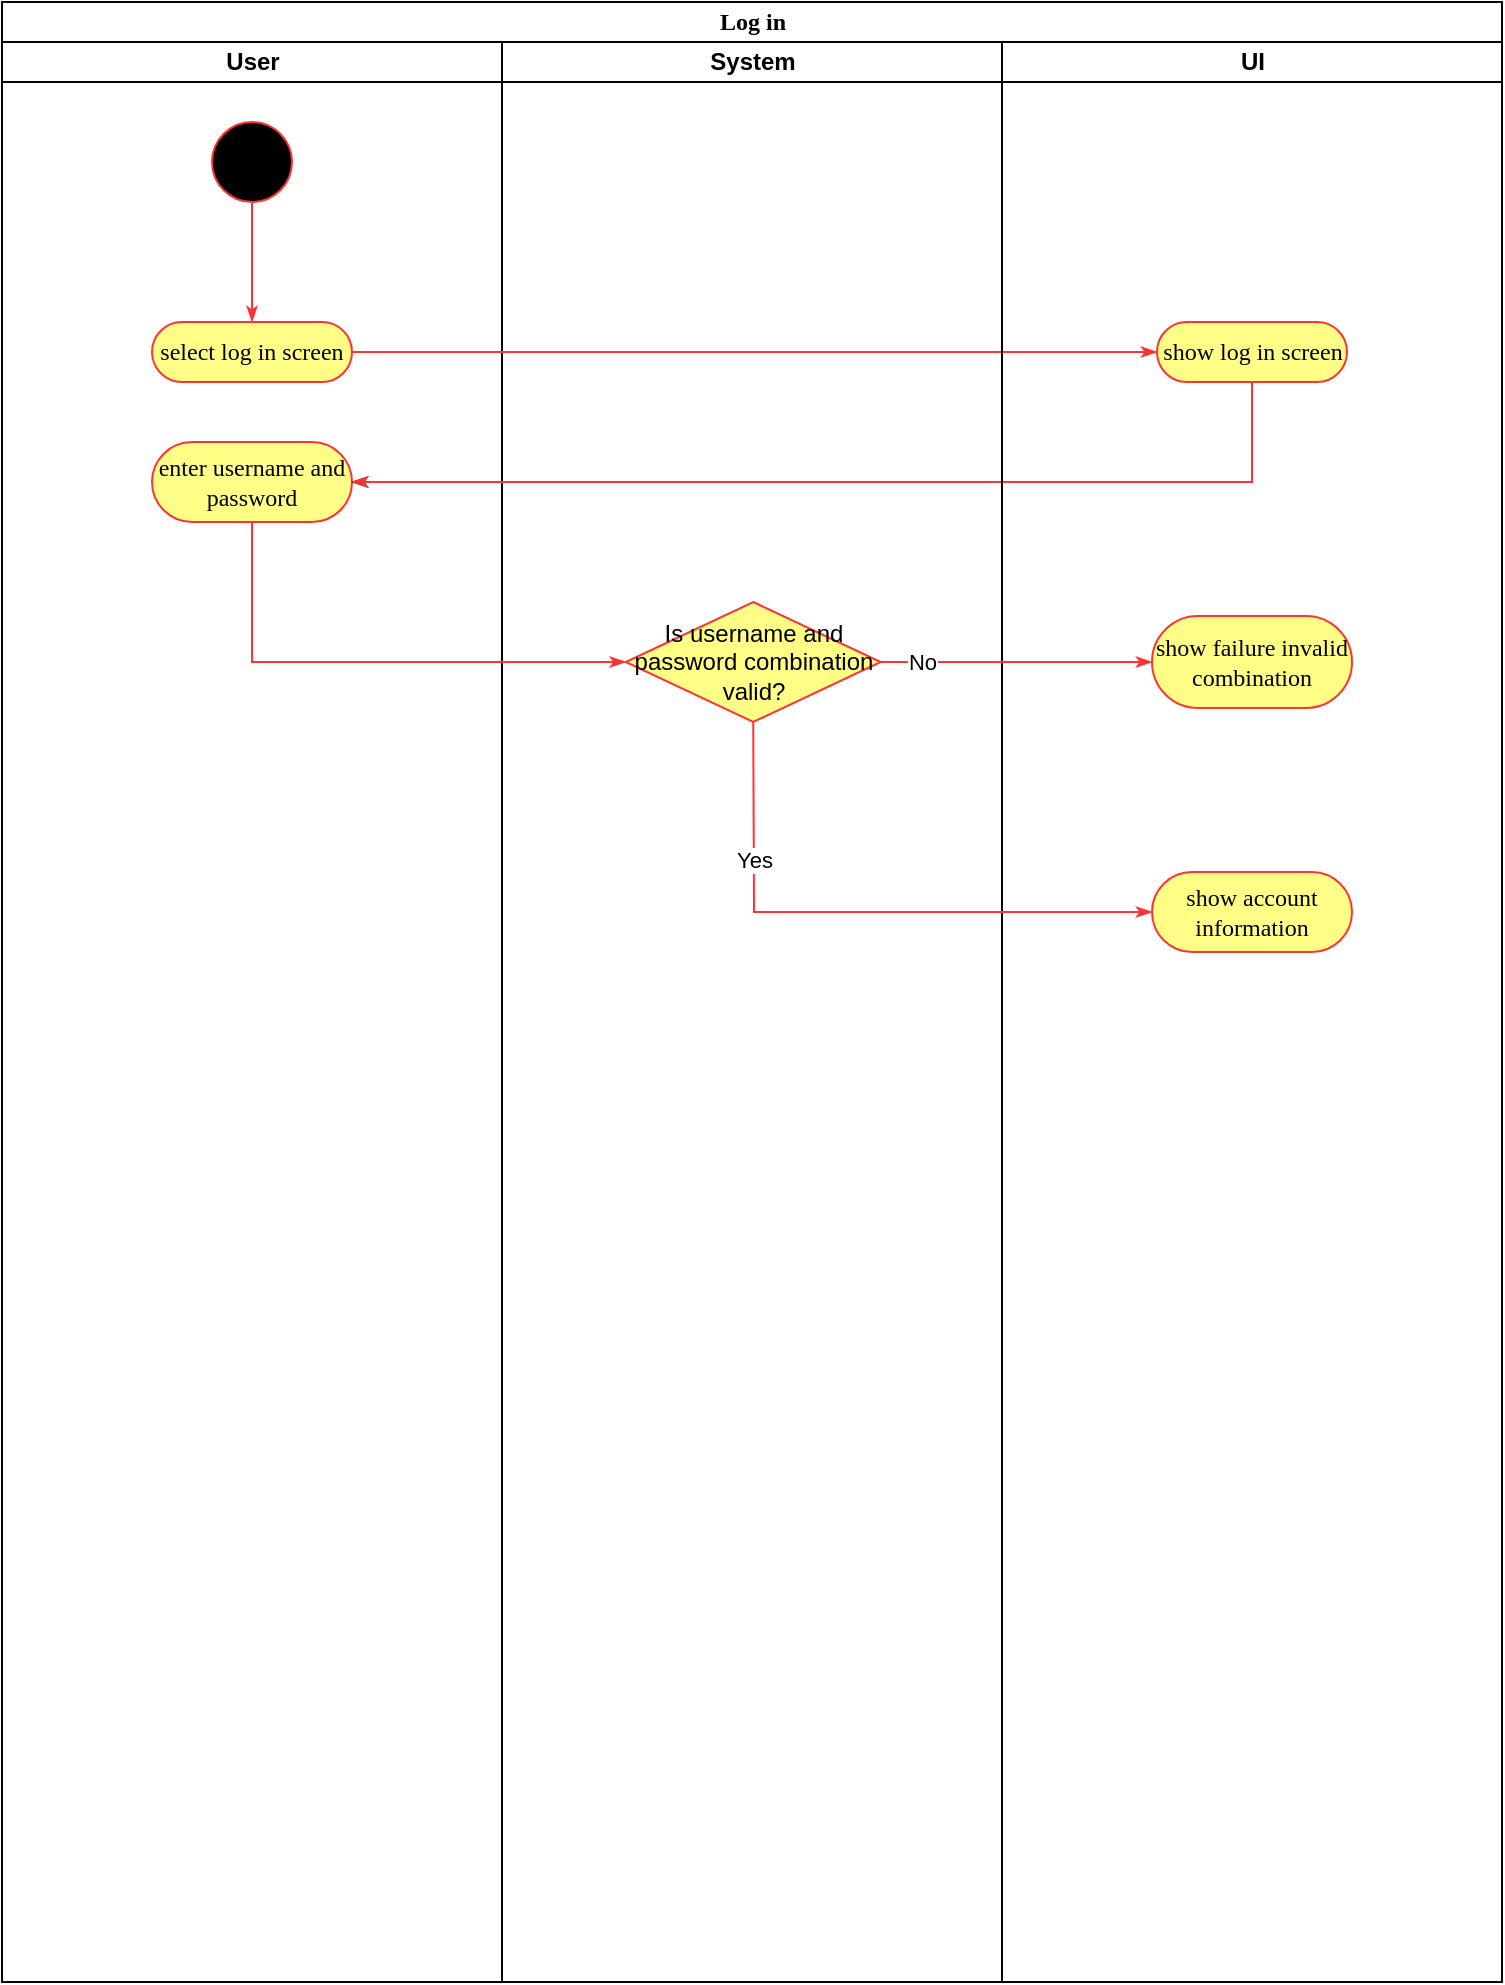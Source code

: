 <mxfile version="13.10.0" type="device"><diagram name="Page-1" id="0783ab3e-0a74-02c8-0abd-f7b4e66b4bec"><mxGraphModel dx="1185" dy="662" grid="1" gridSize="10" guides="1" tooltips="1" connect="1" arrows="1" fold="1" page="1" pageScale="1" pageWidth="850" pageHeight="1100" math="0" shadow="0"><root><mxCell id="0"/><mxCell id="1" parent="0"/><mxCell id="1c1d494c118603dd-1" value="Log in" style="swimlane;html=1;childLayout=stackLayout;startSize=20;rounded=0;shadow=0;comic=0;labelBackgroundColor=none;strokeWidth=1;fontFamily=Verdana;fontSize=12;align=center;" parent="1" vertex="1"><mxGeometry x="40" y="10" width="750" height="990" as="geometry"/></mxCell><mxCell id="1c1d494c118603dd-2" value="User" style="swimlane;html=1;startSize=20;" parent="1c1d494c118603dd-1" vertex="1"><mxGeometry y="20" width="250" height="970" as="geometry"/></mxCell><mxCell id="60571a20871a0731-4" value="" style="ellipse;whiteSpace=wrap;html=1;rounded=0;shadow=0;comic=0;labelBackgroundColor=none;strokeWidth=1;fontFamily=Verdana;fontSize=12;align=center;strokeColor=#FF3333;fillColor=#000000;" parent="1c1d494c118603dd-2" vertex="1"><mxGeometry x="105" y="40" width="40" height="40" as="geometry"/></mxCell><mxCell id="60571a20871a0731-8" value="select log in screen" style="rounded=1;whiteSpace=wrap;html=1;shadow=0;comic=0;labelBackgroundColor=none;strokeWidth=1;fontFamily=Verdana;fontSize=12;align=center;arcSize=50;fillColor=#ffff88;strokeColor=#FF3333;" parent="1c1d494c118603dd-2" vertex="1"><mxGeometry x="75" y="140" width="100" height="30" as="geometry"/></mxCell><mxCell id="1c1d494c118603dd-27" style="edgeStyle=orthogonalEdgeStyle;rounded=0;html=1;labelBackgroundColor=none;startArrow=none;startFill=0;startSize=5;endArrow=classicThin;endFill=1;endSize=5;jettySize=auto;orthogonalLoop=1;strokeWidth=1;fontFamily=Verdana;fontSize=12;strokeColor=#FF3333;" parent="1c1d494c118603dd-2" source="60571a20871a0731-4" target="60571a20871a0731-8" edge="1"><mxGeometry relative="1" as="geometry"/></mxCell><mxCell id="1c1d494c118603dd-8" value="enter username and password" style="rounded=1;whiteSpace=wrap;html=1;shadow=0;comic=0;labelBackgroundColor=none;strokeWidth=1;fontFamily=Verdana;fontSize=12;align=center;arcSize=50;fillColor=#ffff88;strokeColor=#FF3333;" parent="1c1d494c118603dd-2" vertex="1"><mxGeometry x="75" y="200" width="100" height="40" as="geometry"/></mxCell><mxCell id="1c1d494c118603dd-3" value="System" style="swimlane;html=1;startSize=20;" parent="1c1d494c118603dd-1" vertex="1"><mxGeometry x="250" y="20" width="250" height="970" as="geometry"/></mxCell><mxCell id="mtZCOBOC90Zqhx0-wA6k-19" value="Is username and password combination valid?" style="rhombus;whiteSpace=wrap;html=1;rounded=0;sketch=0;fillColor=#ffff88;strokeColor=#FF3333;" parent="1c1d494c118603dd-3" vertex="1"><mxGeometry x="61.87" y="280" width="127.5" height="60" as="geometry"/></mxCell><mxCell id="mtZCOBOC90Zqhx0-wA6k-53" style="edgeStyle=none;rounded=0;html=1;labelBackgroundColor=none;startArrow=none;startFill=0;startSize=5;endArrow=classicThin;endFill=1;endSize=5;jettySize=auto;orthogonalLoop=1;strokeWidth=1;fontFamily=Verdana;fontSize=12;exitX=0.5;exitY=1;exitDx=0;exitDy=0;" parent="1c1d494c118603dd-3" edge="1"><mxGeometry relative="1" as="geometry"><mxPoint x="375" y="170" as="sourcePoint"/><mxPoint x="-75" y="220" as="targetPoint"/><Array as="points"><mxPoint x="375" y="220"/></Array></mxGeometry></mxCell><mxCell id="1c1d494c118603dd-29" style="edgeStyle=orthogonalEdgeStyle;rounded=0;html=1;labelBackgroundColor=none;startArrow=none;startFill=0;startSize=5;endArrow=classicThin;endFill=1;endSize=5;jettySize=auto;orthogonalLoop=1;strokeWidth=1;fontFamily=Verdana;fontSize=12;strokeColor=#FF3333;exitX=1;exitY=0.5;exitDx=0;exitDy=0;" parent="1c1d494c118603dd-1" source="60571a20871a0731-8" target="1c1d494c118603dd-5" edge="1"><mxGeometry relative="1" as="geometry"><Array as="points"><mxPoint x="210" y="175"/><mxPoint x="210" y="175"/></Array><mxPoint x="390.25" y="190" as="sourcePoint"/></mxGeometry></mxCell><mxCell id="1c1d494c118603dd-37" style="edgeStyle=none;rounded=0;html=1;labelBackgroundColor=none;startArrow=none;startFill=0;startSize=5;endArrow=classicThin;endFill=1;endSize=5;jettySize=auto;orthogonalLoop=1;strokeWidth=1;fontFamily=Verdana;fontSize=12;exitX=0.5;exitY=1;exitDx=0;exitDy=0;strokeColor=#FF3333;" parent="1c1d494c118603dd-1" source="1c1d494c118603dd-5" target="1c1d494c118603dd-8" edge="1"><mxGeometry relative="1" as="geometry"><mxPoint x="570.565" y="318.0" as="sourcePoint"/><Array as="points"><mxPoint x="625" y="240"/></Array></mxGeometry></mxCell><mxCell id="1c1d494c118603dd-38" style="edgeStyle=none;rounded=0;html=1;labelBackgroundColor=none;startArrow=none;startFill=0;startSize=5;endArrow=classicThin;endFill=1;endSize=5;jettySize=auto;orthogonalLoop=1;strokeWidth=1;fontFamily=Verdana;fontSize=12;exitX=0.5;exitY=1;exitDx=0;exitDy=0;entryX=0;entryY=0.5;entryDx=0;entryDy=0;strokeColor=#FF3333;" parent="1c1d494c118603dd-1" source="1c1d494c118603dd-8" target="mtZCOBOC90Zqhx0-wA6k-19" edge="1"><mxGeometry relative="1" as="geometry"><mxPoint x="125" y="330" as="targetPoint"/><Array as="points"><mxPoint x="125" y="330"/></Array></mxGeometry></mxCell><mxCell id="1c1d494c118603dd-4" value="UI" style="swimlane;html=1;startSize=20;rounded=0;" parent="1c1d494c118603dd-1" vertex="1"><mxGeometry x="500" y="20" width="250" height="970" as="geometry"/></mxCell><mxCell id="1c1d494c118603dd-5" value="show log in screen" style="rounded=1;whiteSpace=wrap;html=1;shadow=0;comic=0;labelBackgroundColor=none;strokeWidth=1;fontFamily=Verdana;fontSize=12;align=center;arcSize=50;fillColor=#ffff88;strokeColor=#FF3333;" parent="1c1d494c118603dd-4" vertex="1"><mxGeometry x="77.5" y="140" width="95" height="30" as="geometry"/></mxCell><mxCell id="mtZCOBOC90Zqhx0-wA6k-20" value="show failure invalid combination" style="rounded=1;whiteSpace=wrap;html=1;shadow=0;comic=0;labelBackgroundColor=none;strokeWidth=1;fontFamily=Verdana;fontSize=12;align=center;arcSize=50;fillColor=#ffff88;strokeColor=#FF3333;" parent="1c1d494c118603dd-4" vertex="1"><mxGeometry x="75" y="287" width="100" height="46" as="geometry"/></mxCell><mxCell id="mtZCOBOC90Zqhx0-wA6k-21" value="show account information" style="rounded=1;whiteSpace=wrap;html=1;shadow=0;comic=0;labelBackgroundColor=none;strokeWidth=1;fontFamily=Verdana;fontSize=12;align=center;arcSize=50;fillColor=#ffff88;strokeColor=#FF3333;" parent="1c1d494c118603dd-4" vertex="1"><mxGeometry x="75" y="415" width="100" height="40" as="geometry"/></mxCell><mxCell id="mtZCOBOC90Zqhx0-wA6k-24" style="edgeStyle=none;rounded=0;html=1;labelBackgroundColor=none;startArrow=none;startFill=0;startSize=5;endArrow=classicThin;endFill=1;endSize=5;jettySize=auto;orthogonalLoop=1;strokeWidth=1;fontFamily=Verdana;fontSize=12;exitX=1;exitY=0.5;exitDx=0;exitDy=0;strokeColor=#FF3333;entryX=0;entryY=0.5;entryDx=0;entryDy=0;" parent="1c1d494c118603dd-1" target="mtZCOBOC90Zqhx0-wA6k-20" edge="1" source="mtZCOBOC90Zqhx0-wA6k-19"><mxGeometry relative="1" as="geometry"><mxPoint x="440.01" y="340" as="sourcePoint"/><mxPoint x="560" y="340" as="targetPoint"/><Array as="points"/></mxGeometry></mxCell><mxCell id="mtZCOBOC90Zqhx0-wA6k-26" value="No" style="edgeLabel;html=1;align=center;verticalAlign=middle;resizable=0;points=[];" parent="mtZCOBOC90Zqhx0-wA6k-24" vertex="1" connectable="0"><mxGeometry x="-0.355" y="1" relative="1" as="geometry"><mxPoint x="-23.44" y="0.77" as="offset"/></mxGeometry></mxCell><mxCell id="mtZCOBOC90Zqhx0-wA6k-23" style="edgeStyle=none;rounded=0;html=1;labelBackgroundColor=none;startArrow=none;startFill=0;startSize=5;endArrow=classicThin;endFill=1;endSize=5;jettySize=auto;orthogonalLoop=1;strokeWidth=1;fontFamily=Verdana;fontSize=12;exitX=0.5;exitY=1;exitDx=0;exitDy=0;entryX=0;entryY=0.5;entryDx=0;entryDy=0;strokeColor=#FF3333;" parent="1c1d494c118603dd-1" source="mtZCOBOC90Zqhx0-wA6k-19" target="mtZCOBOC90Zqhx0-wA6k-21" edge="1"><mxGeometry relative="1" as="geometry"><mxPoint x="135" y="270" as="sourcePoint"/><mxPoint x="374.995" y="420" as="targetPoint"/><Array as="points"><mxPoint x="376" y="455"/></Array></mxGeometry></mxCell><mxCell id="mtZCOBOC90Zqhx0-wA6k-27" value="Yes" style="edgeLabel;html=1;align=center;verticalAlign=middle;resizable=0;points=[];" parent="mtZCOBOC90Zqhx0-wA6k-23" vertex="1" connectable="0"><mxGeometry x="-0.531" relative="1" as="geometry"><mxPoint as="offset"/></mxGeometry></mxCell></root></mxGraphModel></diagram></mxfile>